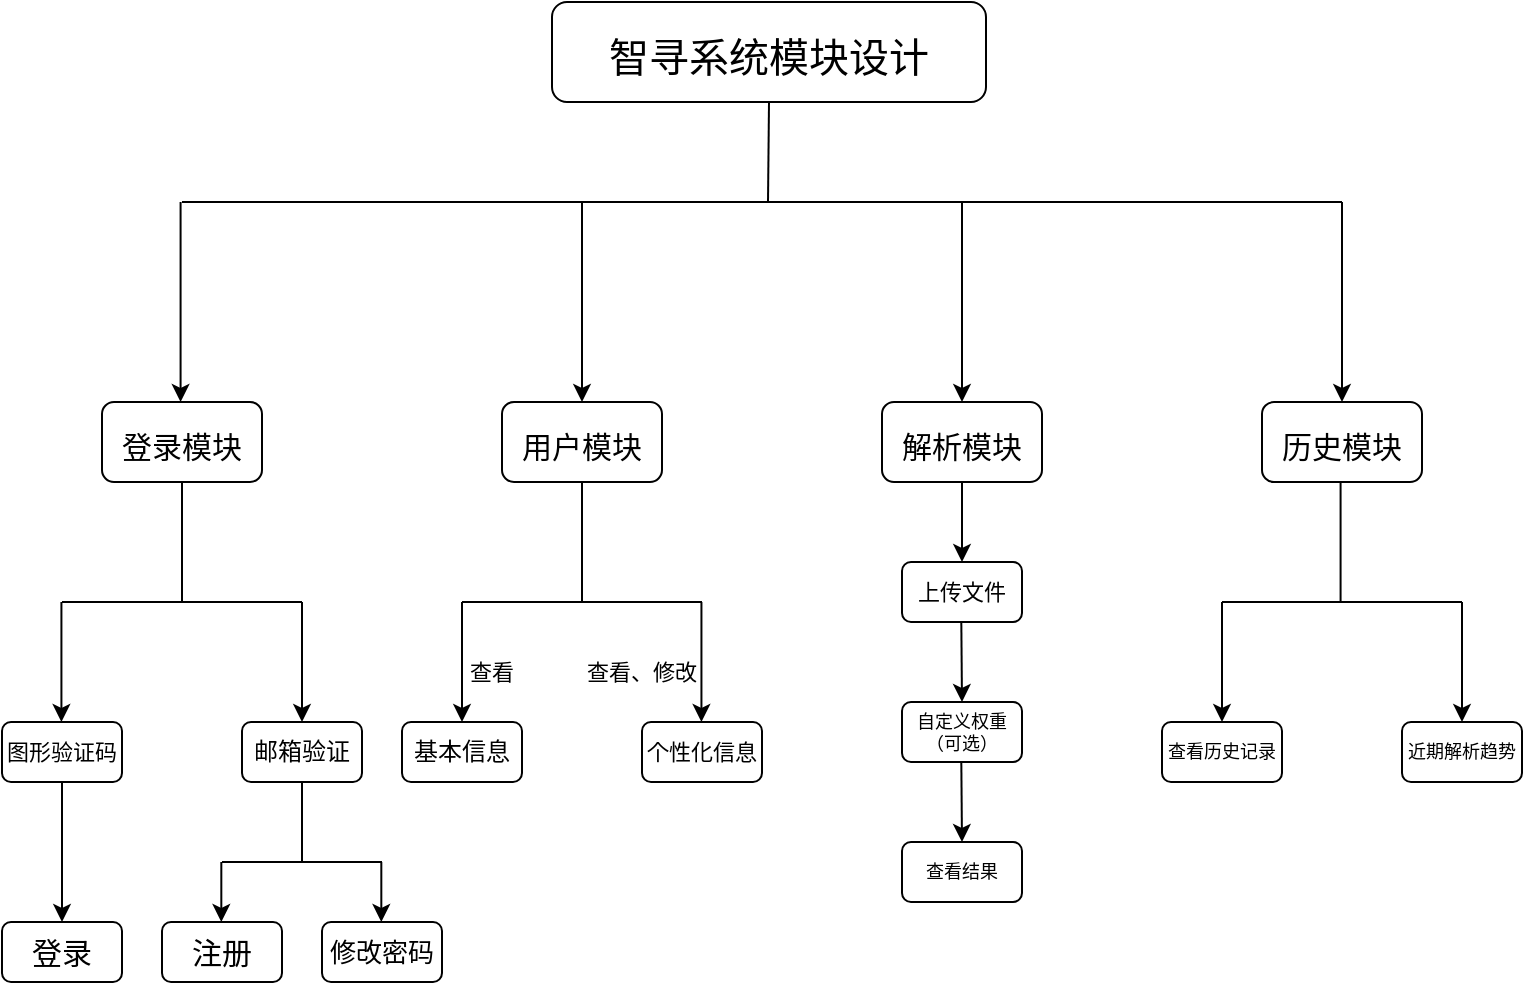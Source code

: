 <mxfile>
    <diagram id="L4TWiQAEC1zysAef_czM" name="第 1 页">
        <mxGraphModel dx="553" dy="321" grid="1" gridSize="10" guides="1" tooltips="1" connect="1" arrows="1" fold="1" page="1" pageScale="1" pageWidth="827" pageHeight="1169" math="0" shadow="0">
            <root>
                <mxCell id="0"/>
                <mxCell id="1" parent="0"/>
                <mxCell id="2" value="&lt;font style=&quot;font-size: 20px;&quot;&gt;智寻系统模块设计&lt;/font&gt;" style="rounded=1;whiteSpace=wrap;html=1;fontSize=25;" vertex="1" parent="1">
                    <mxGeometry x="305" y="180" width="217" height="50" as="geometry"/>
                </mxCell>
                <mxCell id="7" value="" style="endArrow=classic;html=1;fontSize=25;" edge="1" parent="1">
                    <mxGeometry width="50" height="50" relative="1" as="geometry">
                        <mxPoint x="320" y="280.0" as="sourcePoint"/>
                        <mxPoint x="320" y="380.0" as="targetPoint"/>
                    </mxGeometry>
                </mxCell>
                <mxCell id="8" value="" style="endArrow=classic;html=1;fontSize=25;" edge="1" parent="1">
                    <mxGeometry width="50" height="50" relative="1" as="geometry">
                        <mxPoint x="510" y="280.0" as="sourcePoint"/>
                        <mxPoint x="510" y="380.0" as="targetPoint"/>
                    </mxGeometry>
                </mxCell>
                <mxCell id="9" value="" style="endArrow=classic;html=1;fontSize=25;" edge="1" parent="1">
                    <mxGeometry width="50" height="50" relative="1" as="geometry">
                        <mxPoint x="700" y="280.0" as="sourcePoint"/>
                        <mxPoint x="700" y="380.0" as="targetPoint"/>
                    </mxGeometry>
                </mxCell>
                <mxCell id="10" value="&lt;font style=&quot;font-size: 15px;&quot;&gt;登录模块&lt;/font&gt;" style="rounded=1;whiteSpace=wrap;html=1;fontSize=20;" vertex="1" parent="1">
                    <mxGeometry x="80" y="380" width="80" height="40" as="geometry"/>
                </mxCell>
                <mxCell id="15" value="" style="endArrow=none;html=1;fontSize=20;" edge="1" parent="1">
                    <mxGeometry width="50" height="50" relative="1" as="geometry">
                        <mxPoint x="120" y="480" as="sourcePoint"/>
                        <mxPoint x="120" y="420" as="targetPoint"/>
                    </mxGeometry>
                </mxCell>
                <mxCell id="20" value="" style="endArrow=classic;html=1;fontSize=20;" edge="1" parent="1">
                    <mxGeometry width="50" height="50" relative="1" as="geometry">
                        <mxPoint x="59.71" y="480" as="sourcePoint"/>
                        <mxPoint x="59.71" y="540" as="targetPoint"/>
                    </mxGeometry>
                </mxCell>
                <mxCell id="23" value="图形验证码" style="rounded=1;whiteSpace=wrap;html=1;fontSize=11;" vertex="1" parent="1">
                    <mxGeometry x="30" y="540" width="60" height="30" as="geometry"/>
                </mxCell>
                <mxCell id="25" value="&lt;font style=&quot;font-size: 15px;&quot;&gt;用户模块&lt;/font&gt;" style="rounded=1;whiteSpace=wrap;html=1;fontSize=20;" vertex="1" parent="1">
                    <mxGeometry x="280" y="380" width="80" height="40" as="geometry"/>
                </mxCell>
                <mxCell id="57" value="" style="edgeStyle=none;html=1;fontSize=11;" edge="1" parent="1" source="26">
                    <mxGeometry relative="1" as="geometry">
                        <mxPoint x="510" y="460" as="targetPoint"/>
                    </mxGeometry>
                </mxCell>
                <mxCell id="26" value="&lt;font style=&quot;font-size: 15px;&quot;&gt;解析模块&lt;/font&gt;" style="rounded=1;whiteSpace=wrap;html=1;fontSize=20;" vertex="1" parent="1">
                    <mxGeometry x="470" y="380" width="80" height="40" as="geometry"/>
                </mxCell>
                <mxCell id="27" value="&lt;font style=&quot;font-size: 15px;&quot;&gt;历史模块&lt;/font&gt;" style="rounded=1;whiteSpace=wrap;html=1;fontSize=20;" vertex="1" parent="1">
                    <mxGeometry x="660" y="380" width="80" height="40" as="geometry"/>
                </mxCell>
                <mxCell id="28" value="" style="endArrow=none;html=1;fontSize=20;entryX=0.5;entryY=1;entryDx=0;entryDy=0;" edge="1" parent="1" target="2">
                    <mxGeometry width="50" height="50" relative="1" as="geometry">
                        <mxPoint x="413" y="280" as="sourcePoint"/>
                        <mxPoint x="440" y="290" as="targetPoint"/>
                    </mxGeometry>
                </mxCell>
                <mxCell id="30" value="邮箱验证" style="rounded=1;whiteSpace=wrap;html=1;fontSize=12;" vertex="1" parent="1">
                    <mxGeometry x="150" y="540" width="60" height="30" as="geometry"/>
                </mxCell>
                <mxCell id="31" value="&lt;font style=&quot;font-size: 13px;&quot;&gt;修改密码&lt;/font&gt;" style="rounded=1;whiteSpace=wrap;html=1;fontSize=13;" vertex="1" parent="1">
                    <mxGeometry x="190" y="640" width="60" height="30" as="geometry"/>
                </mxCell>
                <mxCell id="34" value="注册" style="rounded=1;whiteSpace=wrap;html=1;fontSize=15;" vertex="1" parent="1">
                    <mxGeometry x="110" y="640" width="60" height="30" as="geometry"/>
                </mxCell>
                <mxCell id="35" value="" style="endArrow=classic;html=1;fontSize=11;entryX=0.5;entryY=0;entryDx=0;entryDy=0;" edge="1" parent="1" target="30">
                    <mxGeometry width="50" height="50" relative="1" as="geometry">
                        <mxPoint x="180" y="480" as="sourcePoint"/>
                        <mxPoint x="250" y="430" as="targetPoint"/>
                        <Array as="points">
                            <mxPoint x="180" y="500"/>
                        </Array>
                    </mxGeometry>
                </mxCell>
                <mxCell id="36" value="" style="endArrow=none;html=1;fontSize=11;" edge="1" parent="1">
                    <mxGeometry width="50" height="50" relative="1" as="geometry">
                        <mxPoint x="180" y="610" as="sourcePoint"/>
                        <mxPoint x="180" y="570" as="targetPoint"/>
                    </mxGeometry>
                </mxCell>
                <mxCell id="37" value="" style="endArrow=none;html=1;fontSize=11;" edge="1" parent="1">
                    <mxGeometry width="50" height="50" relative="1" as="geometry">
                        <mxPoint x="140" y="610" as="sourcePoint"/>
                        <mxPoint x="220" y="610" as="targetPoint"/>
                    </mxGeometry>
                </mxCell>
                <mxCell id="38" value="" style="endArrow=classic;html=1;fontSize=11;entryX=0.5;entryY=0;entryDx=0;entryDy=0;" edge="1" parent="1">
                    <mxGeometry width="50" height="50" relative="1" as="geometry">
                        <mxPoint x="139.66" y="610" as="sourcePoint"/>
                        <mxPoint x="139.66" y="640" as="targetPoint"/>
                    </mxGeometry>
                </mxCell>
                <mxCell id="39" value="" style="endArrow=classic;html=1;fontSize=11;entryX=0.5;entryY=0;entryDx=0;entryDy=0;" edge="1" parent="1">
                    <mxGeometry width="50" height="50" relative="1" as="geometry">
                        <mxPoint x="219.66" y="610" as="sourcePoint"/>
                        <mxPoint x="219.66" y="640" as="targetPoint"/>
                    </mxGeometry>
                </mxCell>
                <mxCell id="40" value="" style="endArrow=classic;html=1;fontSize=11;exitX=0.5;exitY=1;exitDx=0;exitDy=0;" edge="1" parent="1" source="23">
                    <mxGeometry width="50" height="50" relative="1" as="geometry">
                        <mxPoint x="30" y="650" as="sourcePoint"/>
                        <mxPoint x="60" y="640" as="targetPoint"/>
                    </mxGeometry>
                </mxCell>
                <mxCell id="42" value="登录" style="rounded=1;whiteSpace=wrap;html=1;fontSize=15;" vertex="1" parent="1">
                    <mxGeometry x="30" y="640" width="60" height="30" as="geometry"/>
                </mxCell>
                <mxCell id="43" value="" style="endArrow=none;html=1;fontSize=15;" edge="1" parent="1">
                    <mxGeometry width="50" height="50" relative="1" as="geometry">
                        <mxPoint x="320" y="480" as="sourcePoint"/>
                        <mxPoint x="320" y="420" as="targetPoint"/>
                    </mxGeometry>
                </mxCell>
                <mxCell id="44" value="" style="endArrow=none;html=1;fontSize=15;" edge="1" parent="1">
                    <mxGeometry width="50" height="50" relative="1" as="geometry">
                        <mxPoint x="60" y="480" as="sourcePoint"/>
                        <mxPoint x="180" y="480" as="targetPoint"/>
                    </mxGeometry>
                </mxCell>
                <mxCell id="45" value="" style="endArrow=none;html=1;fontSize=15;" edge="1" parent="1">
                    <mxGeometry width="50" height="50" relative="1" as="geometry">
                        <mxPoint x="260" y="480" as="sourcePoint"/>
                        <mxPoint x="380" y="480" as="targetPoint"/>
                    </mxGeometry>
                </mxCell>
                <mxCell id="46" value="" style="endArrow=classic;html=1;fontSize=20;" edge="1" parent="1">
                    <mxGeometry width="50" height="50" relative="1" as="geometry">
                        <mxPoint x="260" y="480" as="sourcePoint"/>
                        <mxPoint x="260" y="540" as="targetPoint"/>
                        <Array as="points">
                            <mxPoint x="260" y="510"/>
                        </Array>
                    </mxGeometry>
                </mxCell>
                <mxCell id="47" value="基本信息" style="rounded=1;whiteSpace=wrap;html=1;fontSize=12;" vertex="1" parent="1">
                    <mxGeometry x="230" y="540" width="60" height="30" as="geometry"/>
                </mxCell>
                <mxCell id="50" value="个性化信息" style="rounded=1;whiteSpace=wrap;html=1;fontSize=11;" vertex="1" parent="1">
                    <mxGeometry x="350" y="540" width="60" height="30" as="geometry"/>
                </mxCell>
                <mxCell id="52" value="" style="endArrow=classic;html=1;fontSize=20;" edge="1" parent="1">
                    <mxGeometry width="50" height="50" relative="1" as="geometry">
                        <mxPoint x="379.72" y="480" as="sourcePoint"/>
                        <mxPoint x="379.72" y="540" as="targetPoint"/>
                        <Array as="points">
                            <mxPoint x="379.72" y="510"/>
                        </Array>
                    </mxGeometry>
                </mxCell>
                <mxCell id="53" value="查看" style="text;html=1;strokeColor=none;fillColor=none;align=center;verticalAlign=middle;whiteSpace=wrap;rounded=0;fontSize=11;" vertex="1" parent="1">
                    <mxGeometry x="250" y="500" width="50" height="30" as="geometry"/>
                </mxCell>
                <mxCell id="54" value="查看、修改" style="text;html=1;strokeColor=none;fillColor=none;align=center;verticalAlign=middle;whiteSpace=wrap;rounded=0;fontSize=11;" vertex="1" parent="1">
                    <mxGeometry x="310" y="500" width="80" height="30" as="geometry"/>
                </mxCell>
                <mxCell id="55" value="" style="endArrow=classic;html=1;fontSize=25;" edge="1" parent="1">
                    <mxGeometry width="50" height="50" relative="1" as="geometry">
                        <mxPoint x="119.29" y="280.0" as="sourcePoint"/>
                        <mxPoint x="119.29" y="380.0" as="targetPoint"/>
                    </mxGeometry>
                </mxCell>
                <mxCell id="59" value="上传文件" style="rounded=1;whiteSpace=wrap;html=1;fontSize=11;" vertex="1" parent="1">
                    <mxGeometry x="480" y="460" width="60" height="30" as="geometry"/>
                </mxCell>
                <mxCell id="61" value="" style="edgeStyle=none;html=1;fontSize=11;" edge="1" parent="1">
                    <mxGeometry relative="1" as="geometry">
                        <mxPoint x="509.66" y="490" as="sourcePoint"/>
                        <mxPoint x="510" y="530" as="targetPoint"/>
                    </mxGeometry>
                </mxCell>
                <mxCell id="63" value="自定义权重（可选）" style="rounded=1;whiteSpace=wrap;html=1;fontSize=9;" vertex="1" parent="1">
                    <mxGeometry x="480" y="530" width="60" height="30" as="geometry"/>
                </mxCell>
                <mxCell id="64" value="" style="edgeStyle=none;html=1;fontSize=11;" edge="1" parent="1">
                    <mxGeometry relative="1" as="geometry">
                        <mxPoint x="509.66" y="560" as="sourcePoint"/>
                        <mxPoint x="510" y="600" as="targetPoint"/>
                    </mxGeometry>
                </mxCell>
                <mxCell id="65" value="查看结果" style="rounded=1;whiteSpace=wrap;html=1;fontSize=9;" vertex="1" parent="1">
                    <mxGeometry x="480" y="600" width="60" height="30" as="geometry"/>
                </mxCell>
                <mxCell id="67" value="" style="endArrow=none;html=1;fontSize=15;" edge="1" parent="1">
                    <mxGeometry width="50" height="50" relative="1" as="geometry">
                        <mxPoint x="699.29" y="480" as="sourcePoint"/>
                        <mxPoint x="699.29" y="420" as="targetPoint"/>
                    </mxGeometry>
                </mxCell>
                <mxCell id="68" value="" style="endArrow=none;html=1;fontSize=15;" edge="1" parent="1">
                    <mxGeometry width="50" height="50" relative="1" as="geometry">
                        <mxPoint x="640" y="480" as="sourcePoint"/>
                        <mxPoint x="760" y="480" as="targetPoint"/>
                    </mxGeometry>
                </mxCell>
                <mxCell id="69" value="" style="endArrow=classic;html=1;fontSize=11;entryX=0.5;entryY=0;entryDx=0;entryDy=0;" edge="1" parent="1">
                    <mxGeometry width="50" height="50" relative="1" as="geometry">
                        <mxPoint x="640" y="480" as="sourcePoint"/>
                        <mxPoint x="640" y="540" as="targetPoint"/>
                        <Array as="points">
                            <mxPoint x="640" y="500"/>
                        </Array>
                    </mxGeometry>
                </mxCell>
                <mxCell id="70" value="" style="endArrow=classic;html=1;fontSize=11;entryX=0.5;entryY=0;entryDx=0;entryDy=0;" edge="1" parent="1">
                    <mxGeometry width="50" height="50" relative="1" as="geometry">
                        <mxPoint x="760" y="480" as="sourcePoint"/>
                        <mxPoint x="760" y="540" as="targetPoint"/>
                        <Array as="points">
                            <mxPoint x="760" y="500"/>
                        </Array>
                    </mxGeometry>
                </mxCell>
                <mxCell id="71" value="查看历史记录" style="rounded=1;whiteSpace=wrap;html=1;fontSize=9;" vertex="1" parent="1">
                    <mxGeometry x="610" y="540" width="60" height="30" as="geometry"/>
                </mxCell>
                <mxCell id="72" value="近期解析趋势" style="rounded=1;whiteSpace=wrap;html=1;fontSize=9;" vertex="1" parent="1">
                    <mxGeometry x="730" y="540" width="60" height="30" as="geometry"/>
                </mxCell>
                <mxCell id="73" value="" style="endArrow=none;html=1;fontSize=9;" edge="1" parent="1">
                    <mxGeometry width="50" height="50" relative="1" as="geometry">
                        <mxPoint x="120" y="280" as="sourcePoint"/>
                        <mxPoint x="700" y="280" as="targetPoint"/>
                    </mxGeometry>
                </mxCell>
            </root>
        </mxGraphModel>
    </diagram>
</mxfile>